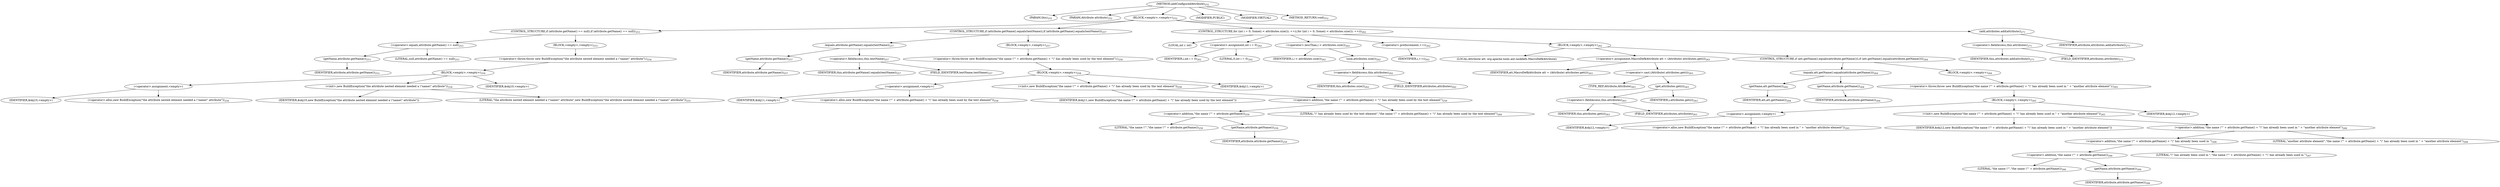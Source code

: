 digraph "addConfiguredAttribute" {  
"581" [label = <(METHOD,addConfiguredAttribute)<SUB>252</SUB>> ]
"582" [label = <(PARAM,this)<SUB>252</SUB>> ]
"583" [label = <(PARAM,Attribute attribute)<SUB>252</SUB>> ]
"584" [label = <(BLOCK,&lt;empty&gt;,&lt;empty&gt;)<SUB>252</SUB>> ]
"585" [label = <(CONTROL_STRUCTURE,if (attribute.getName() == null),if (attribute.getName() == null))<SUB>253</SUB>> ]
"586" [label = <(&lt;operator&gt;.equals,attribute.getName() == null)<SUB>253</SUB>> ]
"587" [label = <(getName,attribute.getName())<SUB>253</SUB>> ]
"588" [label = <(IDENTIFIER,attribute,attribute.getName())<SUB>253</SUB>> ]
"589" [label = <(LITERAL,null,attribute.getName() == null)<SUB>253</SUB>> ]
"590" [label = <(BLOCK,&lt;empty&gt;,&lt;empty&gt;)<SUB>253</SUB>> ]
"591" [label = <(&lt;operator&gt;.throw,throw new BuildException(&quot;the attribute nested element needed a \&quot;name\&quot; attribute&quot;);)<SUB>254</SUB>> ]
"592" [label = <(BLOCK,&lt;empty&gt;,&lt;empty&gt;)<SUB>254</SUB>> ]
"593" [label = <(&lt;operator&gt;.assignment,&lt;empty&gt;)> ]
"594" [label = <(IDENTIFIER,$obj10,&lt;empty&gt;)> ]
"595" [label = <(&lt;operator&gt;.alloc,new BuildException(&quot;the attribute nested element needed a \&quot;name\&quot; attribute&quot;))<SUB>254</SUB>> ]
"596" [label = <(&lt;init&gt;,new BuildException(&quot;the attribute nested element needed a \&quot;name\&quot; attribute&quot;))<SUB>254</SUB>> ]
"597" [label = <(IDENTIFIER,$obj10,new BuildException(&quot;the attribute nested element needed a \&quot;name\&quot; attribute&quot;))> ]
"598" [label = <(LITERAL,&quot;the attribute nested element needed a \&quot;name\&quot; attribute&quot;,new BuildException(&quot;the attribute nested element needed a \&quot;name\&quot; attribute&quot;))<SUB>255</SUB>> ]
"599" [label = <(IDENTIFIER,$obj10,&lt;empty&gt;)> ]
"600" [label = <(CONTROL_STRUCTURE,if (attribute.getName().equals(textName)),if (attribute.getName().equals(textName)))<SUB>257</SUB>> ]
"601" [label = <(equals,attribute.getName().equals(textName))<SUB>257</SUB>> ]
"602" [label = <(getName,attribute.getName())<SUB>257</SUB>> ]
"603" [label = <(IDENTIFIER,attribute,attribute.getName())<SUB>257</SUB>> ]
"604" [label = <(&lt;operator&gt;.fieldAccess,this.textName)<SUB>257</SUB>> ]
"605" [label = <(IDENTIFIER,this,attribute.getName().equals(textName))<SUB>257</SUB>> ]
"606" [label = <(FIELD_IDENTIFIER,textName,textName)<SUB>257</SUB>> ]
"607" [label = <(BLOCK,&lt;empty&gt;,&lt;empty&gt;)<SUB>257</SUB>> ]
"608" [label = <(&lt;operator&gt;.throw,throw new BuildException(&quot;the name \&quot;&quot; + attribute.getName() + &quot;\&quot; has already been used by the text element&quot;);)<SUB>258</SUB>> ]
"609" [label = <(BLOCK,&lt;empty&gt;,&lt;empty&gt;)<SUB>258</SUB>> ]
"610" [label = <(&lt;operator&gt;.assignment,&lt;empty&gt;)> ]
"611" [label = <(IDENTIFIER,$obj11,&lt;empty&gt;)> ]
"612" [label = <(&lt;operator&gt;.alloc,new BuildException(&quot;the name \&quot;&quot; + attribute.getName() + &quot;\&quot; has already been used by the text element&quot;))<SUB>258</SUB>> ]
"613" [label = <(&lt;init&gt;,new BuildException(&quot;the name \&quot;&quot; + attribute.getName() + &quot;\&quot; has already been used by the text element&quot;))<SUB>258</SUB>> ]
"614" [label = <(IDENTIFIER,$obj11,new BuildException(&quot;the name \&quot;&quot; + attribute.getName() + &quot;\&quot; has already been used by the text element&quot;))> ]
"615" [label = <(&lt;operator&gt;.addition,&quot;the name \&quot;&quot; + attribute.getName() + &quot;\&quot; has already been used by the text element&quot;)<SUB>259</SUB>> ]
"616" [label = <(&lt;operator&gt;.addition,&quot;the name \&quot;&quot; + attribute.getName())<SUB>259</SUB>> ]
"617" [label = <(LITERAL,&quot;the name \&quot;&quot;,&quot;the name \&quot;&quot; + attribute.getName())<SUB>259</SUB>> ]
"618" [label = <(getName,attribute.getName())<SUB>259</SUB>> ]
"619" [label = <(IDENTIFIER,attribute,attribute.getName())<SUB>259</SUB>> ]
"620" [label = <(LITERAL,&quot;\&quot; has already been used by the text element&quot;,&quot;the name \&quot;&quot; + attribute.getName() + &quot;\&quot; has already been used by the text element&quot;)<SUB>260</SUB>> ]
"621" [label = <(IDENTIFIER,$obj11,&lt;empty&gt;)> ]
"622" [label = <(CONTROL_STRUCTURE,for (int i = 0; Some(i &lt; attributes.size()); ++i),for (int i = 0; Some(i &lt; attributes.size()); ++i))<SUB>262</SUB>> ]
"623" [label = <(LOCAL,int i: int)> ]
"624" [label = <(&lt;operator&gt;.assignment,int i = 0)<SUB>262</SUB>> ]
"625" [label = <(IDENTIFIER,i,int i = 0)<SUB>262</SUB>> ]
"626" [label = <(LITERAL,0,int i = 0)<SUB>262</SUB>> ]
"627" [label = <(&lt;operator&gt;.lessThan,i &lt; attributes.size())<SUB>262</SUB>> ]
"628" [label = <(IDENTIFIER,i,i &lt; attributes.size())<SUB>262</SUB>> ]
"629" [label = <(size,attributes.size())<SUB>262</SUB>> ]
"630" [label = <(&lt;operator&gt;.fieldAccess,this.attributes)<SUB>262</SUB>> ]
"631" [label = <(IDENTIFIER,this,attributes.size())<SUB>262</SUB>> ]
"632" [label = <(FIELD_IDENTIFIER,attributes,attributes)<SUB>262</SUB>> ]
"633" [label = <(&lt;operator&gt;.preIncrement,++i)<SUB>262</SUB>> ]
"634" [label = <(IDENTIFIER,i,++i)<SUB>262</SUB>> ]
"635" [label = <(BLOCK,&lt;empty&gt;,&lt;empty&gt;)<SUB>262</SUB>> ]
"636" [label = <(LOCAL,Attribute att: org.apache.tools.ant.taskdefs.MacroDef$Attribute)> ]
"637" [label = <(&lt;operator&gt;.assignment,MacroDef$Attribute att = (Attribute) attributes.get(i))<SUB>263</SUB>> ]
"638" [label = <(IDENTIFIER,att,MacroDef$Attribute att = (Attribute) attributes.get(i))<SUB>263</SUB>> ]
"639" [label = <(&lt;operator&gt;.cast,(Attribute) attributes.get(i))<SUB>263</SUB>> ]
"640" [label = <(TYPE_REF,Attribute,Attribute)<SUB>263</SUB>> ]
"641" [label = <(get,attributes.get(i))<SUB>263</SUB>> ]
"642" [label = <(&lt;operator&gt;.fieldAccess,this.attributes)<SUB>263</SUB>> ]
"643" [label = <(IDENTIFIER,this,attributes.get(i))<SUB>263</SUB>> ]
"644" [label = <(FIELD_IDENTIFIER,attributes,attributes)<SUB>263</SUB>> ]
"645" [label = <(IDENTIFIER,i,attributes.get(i))<SUB>263</SUB>> ]
"646" [label = <(CONTROL_STRUCTURE,if (att.getName().equals(attribute.getName())),if (att.getName().equals(attribute.getName())))<SUB>264</SUB>> ]
"647" [label = <(equals,att.getName().equals(attribute.getName()))<SUB>264</SUB>> ]
"648" [label = <(getName,att.getName())<SUB>264</SUB>> ]
"649" [label = <(IDENTIFIER,att,att.getName())<SUB>264</SUB>> ]
"650" [label = <(getName,attribute.getName())<SUB>264</SUB>> ]
"651" [label = <(IDENTIFIER,attribute,attribute.getName())<SUB>264</SUB>> ]
"652" [label = <(BLOCK,&lt;empty&gt;,&lt;empty&gt;)<SUB>264</SUB>> ]
"653" [label = <(&lt;operator&gt;.throw,throw new BuildException(&quot;the name \&quot;&quot; + attribute.getName() + &quot;\&quot; has already been used in &quot; + &quot;another attribute element&quot;);)<SUB>265</SUB>> ]
"654" [label = <(BLOCK,&lt;empty&gt;,&lt;empty&gt;)<SUB>265</SUB>> ]
"655" [label = <(&lt;operator&gt;.assignment,&lt;empty&gt;)> ]
"656" [label = <(IDENTIFIER,$obj12,&lt;empty&gt;)> ]
"657" [label = <(&lt;operator&gt;.alloc,new BuildException(&quot;the name \&quot;&quot; + attribute.getName() + &quot;\&quot; has already been used in &quot; + &quot;another attribute element&quot;))<SUB>265</SUB>> ]
"658" [label = <(&lt;init&gt;,new BuildException(&quot;the name \&quot;&quot; + attribute.getName() + &quot;\&quot; has already been used in &quot; + &quot;another attribute element&quot;))<SUB>265</SUB>> ]
"659" [label = <(IDENTIFIER,$obj12,new BuildException(&quot;the name \&quot;&quot; + attribute.getName() + &quot;\&quot; has already been used in &quot; + &quot;another attribute element&quot;))> ]
"660" [label = <(&lt;operator&gt;.addition,&quot;the name \&quot;&quot; + attribute.getName() + &quot;\&quot; has already been used in &quot; + &quot;another attribute element&quot;)<SUB>266</SUB>> ]
"661" [label = <(&lt;operator&gt;.addition,&quot;the name \&quot;&quot; + attribute.getName() + &quot;\&quot; has already been used in &quot;)<SUB>266</SUB>> ]
"662" [label = <(&lt;operator&gt;.addition,&quot;the name \&quot;&quot; + attribute.getName())<SUB>266</SUB>> ]
"663" [label = <(LITERAL,&quot;the name \&quot;&quot;,&quot;the name \&quot;&quot; + attribute.getName())<SUB>266</SUB>> ]
"664" [label = <(getName,attribute.getName())<SUB>266</SUB>> ]
"665" [label = <(IDENTIFIER,attribute,attribute.getName())<SUB>266</SUB>> ]
"666" [label = <(LITERAL,&quot;\&quot; has already been used in &quot;,&quot;the name \&quot;&quot; + attribute.getName() + &quot;\&quot; has already been used in &quot;)<SUB>267</SUB>> ]
"667" [label = <(LITERAL,&quot;another attribute element&quot;,&quot;the name \&quot;&quot; + attribute.getName() + &quot;\&quot; has already been used in &quot; + &quot;another attribute element&quot;)<SUB>268</SUB>> ]
"668" [label = <(IDENTIFIER,$obj12,&lt;empty&gt;)> ]
"669" [label = <(add,attributes.add(attribute))<SUB>271</SUB>> ]
"670" [label = <(&lt;operator&gt;.fieldAccess,this.attributes)<SUB>271</SUB>> ]
"671" [label = <(IDENTIFIER,this,attributes.add(attribute))<SUB>271</SUB>> ]
"672" [label = <(FIELD_IDENTIFIER,attributes,attributes)<SUB>271</SUB>> ]
"673" [label = <(IDENTIFIER,attribute,attributes.add(attribute))<SUB>271</SUB>> ]
"674" [label = <(MODIFIER,PUBLIC)> ]
"675" [label = <(MODIFIER,VIRTUAL)> ]
"676" [label = <(METHOD_RETURN,void)<SUB>252</SUB>> ]
  "581" -> "582" 
  "581" -> "583" 
  "581" -> "584" 
  "581" -> "674" 
  "581" -> "675" 
  "581" -> "676" 
  "584" -> "585" 
  "584" -> "600" 
  "584" -> "622" 
  "584" -> "669" 
  "585" -> "586" 
  "585" -> "590" 
  "586" -> "587" 
  "586" -> "589" 
  "587" -> "588" 
  "590" -> "591" 
  "591" -> "592" 
  "592" -> "593" 
  "592" -> "596" 
  "592" -> "599" 
  "593" -> "594" 
  "593" -> "595" 
  "596" -> "597" 
  "596" -> "598" 
  "600" -> "601" 
  "600" -> "607" 
  "601" -> "602" 
  "601" -> "604" 
  "602" -> "603" 
  "604" -> "605" 
  "604" -> "606" 
  "607" -> "608" 
  "608" -> "609" 
  "609" -> "610" 
  "609" -> "613" 
  "609" -> "621" 
  "610" -> "611" 
  "610" -> "612" 
  "613" -> "614" 
  "613" -> "615" 
  "615" -> "616" 
  "615" -> "620" 
  "616" -> "617" 
  "616" -> "618" 
  "618" -> "619" 
  "622" -> "623" 
  "622" -> "624" 
  "622" -> "627" 
  "622" -> "633" 
  "622" -> "635" 
  "624" -> "625" 
  "624" -> "626" 
  "627" -> "628" 
  "627" -> "629" 
  "629" -> "630" 
  "630" -> "631" 
  "630" -> "632" 
  "633" -> "634" 
  "635" -> "636" 
  "635" -> "637" 
  "635" -> "646" 
  "637" -> "638" 
  "637" -> "639" 
  "639" -> "640" 
  "639" -> "641" 
  "641" -> "642" 
  "641" -> "645" 
  "642" -> "643" 
  "642" -> "644" 
  "646" -> "647" 
  "646" -> "652" 
  "647" -> "648" 
  "647" -> "650" 
  "648" -> "649" 
  "650" -> "651" 
  "652" -> "653" 
  "653" -> "654" 
  "654" -> "655" 
  "654" -> "658" 
  "654" -> "668" 
  "655" -> "656" 
  "655" -> "657" 
  "658" -> "659" 
  "658" -> "660" 
  "660" -> "661" 
  "660" -> "667" 
  "661" -> "662" 
  "661" -> "666" 
  "662" -> "663" 
  "662" -> "664" 
  "664" -> "665" 
  "669" -> "670" 
  "669" -> "673" 
  "670" -> "671" 
  "670" -> "672" 
}
